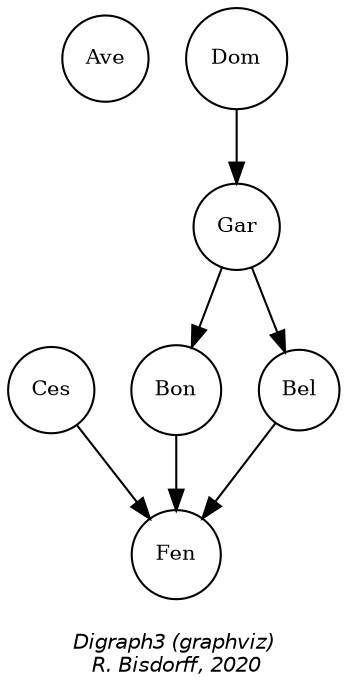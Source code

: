 digraph G {
graph [ ordering = out, fontname = "Helvetica-Oblique",
 fontsize = 12,
 label = "\nDigraph3 (graphviz)\n R. Bisdorff, 2020", size="7,7",fontsize=10];
A [shape = "circle", label = "Ave", fontsize=10];
B [shape = "circle", label = "Bon", fontsize=10];
C [shape = "circle", label = "Ces", fontsize=10];
D [shape = "circle", label = "Dom", fontsize=10];
E [shape = "circle", label = "Bel", fontsize=10];
F [shape = "circle", label = "Fen", fontsize=10];
G [shape = "circle", label = "Gar", fontsize=10];
{ rank = 0; C; A; D; }
{ rank = 1; G; }
{ rank = 2; B; E; }
{ rank = 3; F; }
C-> F [style="setlinewidth(1)",color=black] ;
D-> G [style="setlinewidth(1)",color=black] ;
G-> B [style="setlinewidth(1)",color=black] ;
G-> E [style="setlinewidth(1)",color=black] ;
B-> F [style="setlinewidth(1)",color=black] ;
E-> F [style="setlinewidth(1)",color=black] ;
}
 
